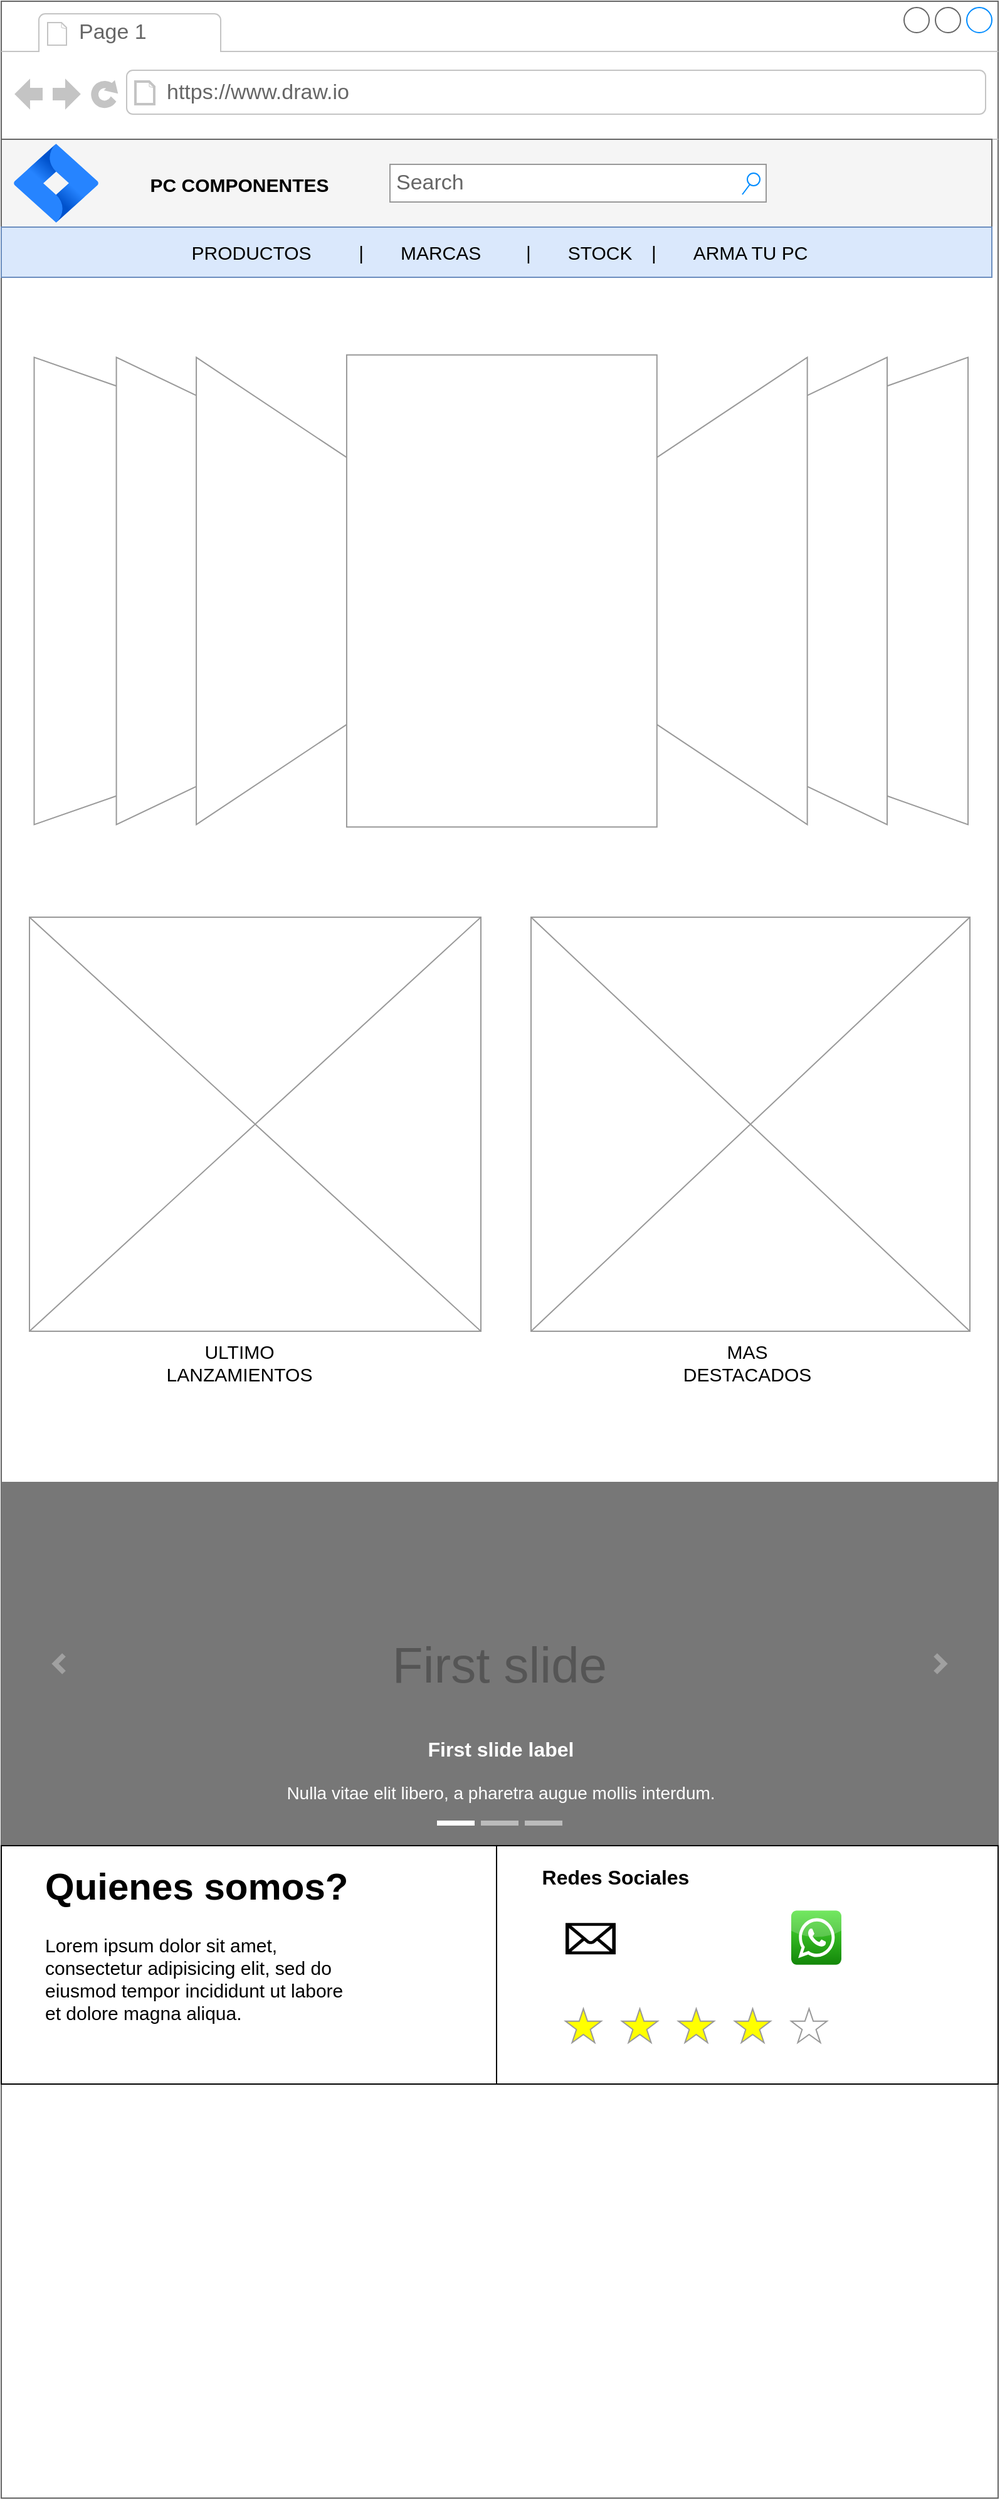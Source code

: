 <mxfile version="20.3.3" type="device" pages="2"><diagram id="NcplxV88LOsG07u2zSmv" name="PAGINA PRINCIPAL"><mxGraphModel dx="1662" dy="6599" grid="1" gridSize="10" guides="1" tooltips="1" connect="1" arrows="1" fold="1" page="1" pageScale="1" pageWidth="827" pageHeight="1169" math="0" shadow="0"><root><mxCell id="0"/><mxCell id="1" parent="0"/><mxCell id="8tEJQKvo-0MVvpQWqBIP-1" value="" style="strokeWidth=1;shadow=0;dashed=0;align=center;html=1;shape=mxgraph.mockup.containers.browserWindow;rSize=0;strokeColor=#666666;strokeColor2=#008cff;strokeColor3=#c4c4c4;mainText=,;recursiveResize=0;" parent="1" vertex="1"><mxGeometry x="40" y="-5840" width="795" height="1990" as="geometry"/></mxCell><mxCell id="8tEJQKvo-0MVvpQWqBIP-2" value="Page 1" style="strokeWidth=1;shadow=0;dashed=0;align=center;html=1;shape=mxgraph.mockup.containers.anchor;fontSize=17;fontColor=#666666;align=left;" parent="8tEJQKvo-0MVvpQWqBIP-1" vertex="1"><mxGeometry x="60" y="12" width="110" height="26" as="geometry"/></mxCell><mxCell id="8tEJQKvo-0MVvpQWqBIP-3" value="https://www.draw.io" style="strokeWidth=1;shadow=0;dashed=0;align=center;html=1;shape=mxgraph.mockup.containers.anchor;rSize=0;fontSize=17;fontColor=#666666;align=left;" parent="8tEJQKvo-0MVvpQWqBIP-1" vertex="1"><mxGeometry x="130" y="60" width="250" height="26" as="geometry"/></mxCell><mxCell id="8tEJQKvo-0MVvpQWqBIP-4" value="" style="rounded=0;whiteSpace=wrap;html=1;fillColor=#f5f5f5;strokeColor=#666666;fontColor=#333333;" parent="8tEJQKvo-0MVvpQWqBIP-1" vertex="1"><mxGeometry y="110" width="790" height="70" as="geometry"/></mxCell><mxCell id="8tEJQKvo-0MVvpQWqBIP-10" value="&lt;b&gt;&lt;font style=&quot;font-size: 15px;&quot;&gt;PC COMPONENTES&lt;/font&gt;&lt;/b&gt;" style="text;html=1;strokeColor=none;fillColor=none;align=center;verticalAlign=middle;whiteSpace=wrap;rounded=0;sketch=0;" parent="8tEJQKvo-0MVvpQWqBIP-1" vertex="1"><mxGeometry x="100" y="131" width="180" height="30" as="geometry"/></mxCell><mxCell id="pnt2ohRGJonTJq6n5zse-1" value="" style="shape=image;html=1;verticalAlign=top;verticalLabelPosition=bottom;labelBackgroundColor=#ffffff;imageAspect=0;aspect=fixed;image=https://cdn3.iconfinder.com/data/icons/essential-rounded/64/Rounded-31-128.png" parent="8tEJQKvo-0MVvpQWqBIP-1" vertex="1"><mxGeometry x="720" y="123.5" width="45" height="45" as="geometry"/></mxCell><mxCell id="pnt2ohRGJonTJq6n5zse-3" value="" style="shape=image;html=1;verticalAlign=top;verticalLabelPosition=bottom;labelBackgroundColor=#ffffff;imageAspect=0;aspect=fixed;image=https://cdn4.iconfinder.com/data/icons/core-ui-outlined/32/outlined_shopping_cart-128.png" parent="8tEJQKvo-0MVvpQWqBIP-1" vertex="1"><mxGeometry x="660" y="123.5" width="43" height="43" as="geometry"/></mxCell><mxCell id="pnt2ohRGJonTJq6n5zse-4" value="" style="image;image=img/lib/atlassian/Jira_Software_Logo.svg;fontSize=15;aspect=fixed;" parent="8tEJQKvo-0MVvpQWqBIP-1" vertex="1"><mxGeometry x="10" y="113.5" width="67.5" height="63" as="geometry"/></mxCell><mxCell id="pnt2ohRGJonTJq6n5zse-5" value="Search" style="strokeWidth=1;shadow=0;dashed=0;align=center;html=1;shape=mxgraph.mockup.forms.searchBox;strokeColor=#999999;mainText=;strokeColor2=#008cff;fontColor=#666666;fontSize=17;align=left;spacingLeft=3;" parent="8tEJQKvo-0MVvpQWqBIP-1" vertex="1"><mxGeometry x="310" y="130" width="300" height="30" as="geometry"/></mxCell><mxCell id="pnt2ohRGJonTJq6n5zse-6" value="" style="verticalLabelPosition=bottom;shadow=0;dashed=0;align=center;html=1;verticalAlign=top;strokeWidth=1;shape=mxgraph.mockup.navigation.coverFlow;strokeColor=#999999;fontSize=15;" parent="8tEJQKvo-0MVvpQWqBIP-1" vertex="1"><mxGeometry x="22.5" y="280" width="750" height="380" as="geometry"/></mxCell><mxCell id="pnt2ohRGJonTJq6n5zse-7" value="" style="rounded=0;whiteSpace=wrap;html=1;fontSize=15;fillColor=#dae8fc;strokeColor=#6c8ebf;" parent="8tEJQKvo-0MVvpQWqBIP-1" vertex="1"><mxGeometry y="180" width="790" height="40" as="geometry"/></mxCell><mxCell id="pnt2ohRGJonTJq6n5zse-11" value="PRODUCTOS&amp;nbsp;&lt;span style=&quot;white-space: pre;&quot;&gt;&#9;&lt;/span&gt;|&amp;nbsp;&lt;span style=&quot;white-space: pre;&quot;&gt;&#9;&lt;/span&gt;MARCAS&amp;nbsp;&lt;span style=&quot;white-space: pre;&quot;&gt;&#9;&lt;/span&gt;|&amp;nbsp;&lt;span style=&quot;white-space: pre;&quot;&gt;&#9;&lt;/span&gt;STOCK&amp;nbsp;&lt;span style=&quot;white-space: pre;&quot;&gt;&#9;&lt;/span&gt;|&amp;nbsp;&lt;span style=&quot;white-space: pre;&quot;&gt;&#9;&lt;/span&gt;ARMA TU PC" style="text;html=1;strokeColor=none;fillColor=none;align=center;verticalAlign=middle;whiteSpace=wrap;rounded=0;fontSize=15;" parent="8tEJQKvo-0MVvpQWqBIP-1" vertex="1"><mxGeometry x="70" y="185" width="655" height="30" as="geometry"/></mxCell><mxCell id="2O3Gc2J5jGapGuSh7n1H-1" value="" style="rounded=0;whiteSpace=wrap;html=1;fontSize=15;" parent="8tEJQKvo-0MVvpQWqBIP-1" vertex="1"><mxGeometry x="30" y="730" width="350" height="330" as="geometry"/></mxCell><mxCell id="2O3Gc2J5jGapGuSh7n1H-2" value="" style="rounded=0;whiteSpace=wrap;html=1;fontSize=15;" parent="8tEJQKvo-0MVvpQWqBIP-1" vertex="1"><mxGeometry x="422.5" y="730" width="350" height="330" as="geometry"/></mxCell><mxCell id="2O3Gc2J5jGapGuSh7n1H-3" value="ULTIMO LANZAMIENTOS" style="text;html=1;strokeColor=none;fillColor=none;align=center;verticalAlign=middle;whiteSpace=wrap;rounded=0;fontSize=15;" parent="8tEJQKvo-0MVvpQWqBIP-1" vertex="1"><mxGeometry x="115" y="1060" width="150" height="50" as="geometry"/></mxCell><mxCell id="2O3Gc2J5jGapGuSh7n1H-4" value="" style="verticalLabelPosition=bottom;shadow=0;dashed=0;align=center;html=1;verticalAlign=top;strokeWidth=1;shape=mxgraph.mockup.graphics.simpleIcon;strokeColor=#999999;fontSize=15;" parent="8tEJQKvo-0MVvpQWqBIP-1" vertex="1"><mxGeometry x="22.5" y="730" width="360" height="330" as="geometry"/></mxCell><mxCell id="2O3Gc2J5jGapGuSh7n1H-5" value="" style="verticalLabelPosition=bottom;shadow=0;dashed=0;align=center;html=1;verticalAlign=top;strokeWidth=1;shape=mxgraph.mockup.graphics.simpleIcon;strokeColor=#999999;fontSize=15;" parent="8tEJQKvo-0MVvpQWqBIP-1" vertex="1"><mxGeometry x="422.5" y="730" width="350" height="330" as="geometry"/></mxCell><mxCell id="2O3Gc2J5jGapGuSh7n1H-7" value="MAS DESTACADOS" style="text;html=1;strokeColor=none;fillColor=none;align=center;verticalAlign=middle;whiteSpace=wrap;rounded=0;fontSize=15;" parent="8tEJQKvo-0MVvpQWqBIP-1" vertex="1"><mxGeometry x="540" y="1070" width="110" height="30" as="geometry"/></mxCell><mxCell id="2O3Gc2J5jGapGuSh7n1H-8" value="First slide" style="html=1;shadow=0;dashed=0;strokeColor=none;strokeWidth=1;fillColor=#777777;fontColor=#555555;whiteSpace=wrap;align=center;verticalAlign=middle;fontStyle=0;fontSize=40;" parent="8tEJQKvo-0MVvpQWqBIP-1" vertex="1"><mxGeometry y="1180" width="795" height="290" as="geometry"/></mxCell><mxCell id="2O3Gc2J5jGapGuSh7n1H-9" value="" style="html=1;verticalLabelPosition=bottom;labelBackgroundColor=#ffffff;verticalAlign=top;shadow=0;dashed=0;strokeWidth=4;shape=mxgraph.ios7.misc.more;strokeColor=#a0a0a0;fontSize=15;" parent="2O3Gc2J5jGapGuSh7n1H-8" vertex="1"><mxGeometry x="1" y="0.5" width="7" height="14" relative="1" as="geometry"><mxPoint x="-50" y="-7" as="offset"/></mxGeometry></mxCell><mxCell id="2O3Gc2J5jGapGuSh7n1H-10" value="" style="flipH=1;html=1;verticalLabelPosition=bottom;labelBackgroundColor=#ffffff;verticalAlign=top;shadow=0;dashed=0;strokeWidth=4;shape=mxgraph.ios7.misc.more;strokeColor=#a0a0a0;fontSize=15;" parent="2O3Gc2J5jGapGuSh7n1H-8" vertex="1"><mxGeometry y="0.5" width="7" height="14" relative="1" as="geometry"><mxPoint x="43" y="-7" as="offset"/></mxGeometry></mxCell><mxCell id="2O3Gc2J5jGapGuSh7n1H-11" value="" style="html=1;shadow=0;strokeColor=none;fillColor=#ffffff;fontSize=15;" parent="2O3Gc2J5jGapGuSh7n1H-8" vertex="1"><mxGeometry x="0.5" y="1" width="30" height="4" relative="1" as="geometry"><mxPoint x="-50" y="-20" as="offset"/></mxGeometry></mxCell><mxCell id="2O3Gc2J5jGapGuSh7n1H-12" value="" style="html=1;shadow=0;strokeColor=none;fillColor=#BBBBBB;fontSize=15;" parent="2O3Gc2J5jGapGuSh7n1H-8" vertex="1"><mxGeometry x="0.5" y="1" width="30" height="4" relative="1" as="geometry"><mxPoint x="-15" y="-20" as="offset"/></mxGeometry></mxCell><mxCell id="2O3Gc2J5jGapGuSh7n1H-13" value="" style="html=1;shadow=0;strokeColor=none;fillColor=#BBBBBB;fontSize=15;" parent="2O3Gc2J5jGapGuSh7n1H-8" vertex="1"><mxGeometry x="0.5" y="1" width="30" height="4" relative="1" as="geometry"><mxPoint x="20" y="-20" as="offset"/></mxGeometry></mxCell><mxCell id="2O3Gc2J5jGapGuSh7n1H-14" value="&lt;font style=&quot;font-size: 16px&quot;&gt;&lt;b&gt;First slide label&lt;/b&gt;&lt;/font&gt;&lt;br style=&quot;font-size: 14px&quot;&gt;&lt;br style=&quot;font-size: 14px&quot;&gt;Nulla vitae elit libero, a pharetra augue mollis interdum." style="html=1;shadow=0;strokeColor=none;fillColor=none;resizeWidth=1;fontColor=#FFFFFF;fontSize=14;" parent="2O3Gc2J5jGapGuSh7n1H-8" vertex="1"><mxGeometry y="1" width="795" height="60" relative="1" as="geometry"><mxPoint y="-90" as="offset"/></mxGeometry></mxCell><mxCell id="wlj40drCkDLQa2xFTQuv-1" value="" style="rounded=0;whiteSpace=wrap;html=1;fontSize=15;" parent="8tEJQKvo-0MVvpQWqBIP-1" vertex="1"><mxGeometry y="1470" width="400" height="190" as="geometry"/></mxCell><mxCell id="wlj40drCkDLQa2xFTQuv-2" value="&lt;h1&gt;Quienes somos?&lt;/h1&gt;&lt;p&gt;Lorem ipsum dolor sit amet, consectetur adipisicing elit, sed do eiusmod tempor incididunt ut labore et dolore magna aliqua.&lt;/p&gt;" style="text;html=1;strokeColor=none;fillColor=none;spacing=5;spacingTop=-20;whiteSpace=wrap;overflow=hidden;rounded=0;fontSize=15;" parent="8tEJQKvo-0MVvpQWqBIP-1" vertex="1"><mxGeometry x="30" y="1475" width="250" height="180" as="geometry"/></mxCell><mxCell id="O2VJ3gge5wIpMnpKfOuO-1" value="" style="rounded=0;whiteSpace=wrap;html=1;fontSize=15;" parent="8tEJQKvo-0MVvpQWqBIP-1" vertex="1"><mxGeometry x="395" y="1470" width="400" height="190" as="geometry"/></mxCell><mxCell id="O2VJ3gge5wIpMnpKfOuO-4" value="&lt;b&gt;&lt;font style=&quot;font-size: 16px;&quot;&gt;Redes Sociales&lt;/font&gt;&lt;/b&gt;" style="text;html=1;strokeColor=none;fillColor=none;align=center;verticalAlign=middle;whiteSpace=wrap;rounded=0;fontSize=15;" parent="8tEJQKvo-0MVvpQWqBIP-1" vertex="1"><mxGeometry x="430" y="1480" width="120" height="30" as="geometry"/></mxCell><mxCell id="O2VJ3gge5wIpMnpKfOuO-5" value="" style="shape=mxgraph.signs.tech.mail;html=1;pointerEvents=1;fillColor=#000000;strokeColor=none;verticalLabelPosition=bottom;verticalAlign=top;align=center;fontSize=15;" parent="8tEJQKvo-0MVvpQWqBIP-1" vertex="1"><mxGeometry x="450" y="1531.6" width="40" height="25" as="geometry"/></mxCell><mxCell id="O2VJ3gge5wIpMnpKfOuO-6" value="" style="shape=image;html=1;verticalAlign=top;verticalLabelPosition=bottom;labelBackgroundColor=#ffffff;imageAspect=0;aspect=fixed;image=https://cdn3.iconfinder.com/data/icons/free-social-icons/67/facebook_square-128.png;fontSize=15;" parent="8tEJQKvo-0MVvpQWqBIP-1" vertex="1"><mxGeometry x="508.5" y="1523.35" width="41.5" height="41.5" as="geometry"/></mxCell><mxCell id="O2VJ3gge5wIpMnpKfOuO-7" value="" style="shape=image;html=1;verticalAlign=top;verticalLabelPosition=bottom;labelBackgroundColor=#ffffff;imageAspect=0;aspect=fixed;image=https://cdn3.iconfinder.com/data/icons/2018-social-media-logotypes/1000/2018_social_media_popular_app_logo_instagram-128.png;fontSize=15;" parent="8tEJQKvo-0MVvpQWqBIP-1" vertex="1"><mxGeometry x="570.25" y="1525.1" width="39.75" height="39.75" as="geometry"/></mxCell><mxCell id="O2VJ3gge5wIpMnpKfOuO-8" value="" style="dashed=0;outlineConnect=0;html=1;align=center;labelPosition=center;verticalLabelPosition=bottom;verticalAlign=top;shape=mxgraph.webicons.whatsapp;fillColor=#4FE238;gradientColor=#138709;fontSize=15;" parent="8tEJQKvo-0MVvpQWqBIP-1" vertex="1"><mxGeometry x="630" y="1521.7" width="40" height="43.15" as="geometry"/></mxCell><mxCell id="O2VJ3gge5wIpMnpKfOuO-9" value="" style="shape=image;html=1;verticalAlign=top;verticalLabelPosition=bottom;labelBackgroundColor=#ffffff;imageAspect=0;aspect=fixed;image=https://cdn1.iconfinder.com/data/icons/ionicons-outline-vol-2/512/qr-code-outline-128.png;fontSize=16;" parent="8tEJQKvo-0MVvpQWqBIP-1" vertex="1"><mxGeometry x="692.5" y="1575" width="80" height="80" as="geometry"/></mxCell><mxCell id="v7qhTnzYVa8Rtj1xD68R-1" value="" style="verticalLabelPosition=bottom;shadow=0;dashed=0;align=center;html=1;verticalAlign=top;strokeWidth=1;shape=mxgraph.mockup.misc.rating;strokeColor=#999999;fillColor=#ffff00;emptyFillColor=#ffffff;grade=4;ratingScale=5;ratingStyle=star;" vertex="1" parent="8tEJQKvo-0MVvpQWqBIP-1"><mxGeometry x="450" y="1600" width="225" height="30" as="geometry"/></mxCell></root></mxGraphModel></diagram><diagram id="FV5LK8tnLbWx4lEjvDai" name="PAGINA CONTACTO"><mxGraphModel dx="1662" dy="754" grid="1" gridSize="10" guides="1" tooltips="1" connect="1" arrows="1" fold="1" page="1" pageScale="1" pageWidth="827" pageHeight="1169" math="0" shadow="0"><root><mxCell id="0"/><mxCell id="1" parent="0"/><mxCell id="649n6gma_CQDNwp6F01B-1" value="" style="strokeWidth=1;shadow=0;dashed=0;align=center;html=1;shape=mxgraph.mockup.containers.browserWindow;rSize=0;strokeColor=#666666;strokeColor2=#008cff;strokeColor3=#c4c4c4;mainText=,;recursiveResize=0;" vertex="1" parent="1"><mxGeometry x="40" y="10" width="870" height="1130" as="geometry"/></mxCell><mxCell id="649n6gma_CQDNwp6F01B-2" value="Page 1" style="strokeWidth=1;shadow=0;dashed=0;align=center;html=1;shape=mxgraph.mockup.containers.anchor;fontSize=17;fontColor=#666666;align=left;" vertex="1" parent="649n6gma_CQDNwp6F01B-1"><mxGeometry x="60" y="12" width="110" height="26" as="geometry"/></mxCell><mxCell id="649n6gma_CQDNwp6F01B-3" value="https://www.draw.io" style="strokeWidth=1;shadow=0;dashed=0;align=center;html=1;shape=mxgraph.mockup.containers.anchor;rSize=0;fontSize=17;fontColor=#666666;align=left;" vertex="1" parent="649n6gma_CQDNwp6F01B-1"><mxGeometry x="130" y="60" width="250" height="26" as="geometry"/></mxCell><mxCell id="649n6gma_CQDNwp6F01B-4" value="Email address" style="fillColor=none;strokeColor=none;align=left;fontSize=14;" vertex="1" parent="649n6gma_CQDNwp6F01B-1"><mxGeometry x="45" y="280" width="260" height="40" as="geometry"/></mxCell><mxCell id="649n6gma_CQDNwp6F01B-5" value="name@example.com" style="html=1;shadow=0;dashed=0;shape=mxgraph.bootstrap.rrect;rSize=5;fillColor=none;strokeColor=#999999;align=left;spacing=15;fontSize=14;fontColor=#6C767D;" vertex="1" parent="649n6gma_CQDNwp6F01B-1"><mxGeometry width="800" height="30" relative="1" as="geometry"><mxPoint x="45" y="340" as="offset"/></mxGeometry></mxCell><mxCell id="649n6gma_CQDNwp6F01B-6" value="Example select" style="fillColor=none;strokeColor=none;align=left;fontSize=14;" vertex="1" parent="649n6gma_CQDNwp6F01B-1"><mxGeometry width="260" height="40" relative="1" as="geometry"><mxPoint x="45" y="380" as="offset"/></mxGeometry></mxCell><mxCell id="649n6gma_CQDNwp6F01B-7" value="1" style="html=1;shadow=0;dashed=0;shape=mxgraph.bootstrap.rrect;rSize=5;fillColor=none;strokeColor=#999999;align=left;spacing=15;fontSize=14;fontColor=#6C767D;" vertex="1" parent="649n6gma_CQDNwp6F01B-1"><mxGeometry width="800" height="30" relative="1" as="geometry"><mxPoint x="45" y="420" as="offset"/></mxGeometry></mxCell><mxCell id="649n6gma_CQDNwp6F01B-8" value="Example multiple select" style="fillColor=none;strokeColor=none;align=left;fontSize=14;" vertex="1" parent="649n6gma_CQDNwp6F01B-1"><mxGeometry width="260" height="40" relative="1" as="geometry"><mxPoint x="45" y="460" as="offset"/></mxGeometry></mxCell><mxCell id="649n6gma_CQDNwp6F01B-9" value="" style="html=1;shadow=0;dashed=0;shape=mxgraph.bootstrap.rrect;rSize=5;fillColor=none;strokeColor=#999999;align=left;spacing=15;fontSize=14;fontColor=#6C767D;" vertex="1" parent="649n6gma_CQDNwp6F01B-1"><mxGeometry width="800" height="100" relative="1" as="geometry"><mxPoint x="45" y="500" as="offset"/></mxGeometry></mxCell><mxCell id="649n6gma_CQDNwp6F01B-10" value="" style="html=1;shadow=0;dashed=0;shape=mxgraph.bootstrap.rightButton;rSize=5;fillColor=#F1F1F1;strokeColor=#999999;" vertex="1" parent="649n6gma_CQDNwp6F01B-9"><mxGeometry x="1" width="20" height="100" relative="1" as="geometry"><mxPoint x="-20" as="offset"/></mxGeometry></mxCell><mxCell id="649n6gma_CQDNwp6F01B-11" value="" style="fillColor=#C1C1C1;strokeColor=none;" vertex="1" parent="649n6gma_CQDNwp6F01B-10"><mxGeometry width="16" height="45" relative="1" as="geometry"><mxPoint x="2" y="20" as="offset"/></mxGeometry></mxCell><mxCell id="649n6gma_CQDNwp6F01B-12" value="" style="shape=triangle;direction=north;fillColor=#C1C1C1;strokeColor=none;perimeter=none;" vertex="1" parent="649n6gma_CQDNwp6F01B-10"><mxGeometry width="10" height="5" relative="1" as="geometry"><mxPoint x="5" y="7.5" as="offset"/></mxGeometry></mxCell><mxCell id="649n6gma_CQDNwp6F01B-13" value="" style="shape=triangle;direction=south;fillColor=#505050;strokeColor=none;perimeter=none;" vertex="1" parent="649n6gma_CQDNwp6F01B-10"><mxGeometry y="1" width="10" height="5" relative="1" as="geometry"><mxPoint x="5" y="-12.5" as="offset"/></mxGeometry></mxCell><mxCell id="649n6gma_CQDNwp6F01B-14" value="1" style="fillColor=none;strokeColor=none;align=left;spacing=15;fontSize=14;fontColor=#6C767D;" vertex="1" parent="649n6gma_CQDNwp6F01B-9"><mxGeometry width="780" height="20" relative="1" as="geometry"><mxPoint y="10" as="offset"/></mxGeometry></mxCell><mxCell id="649n6gma_CQDNwp6F01B-15" value="2" style="fillColor=none;strokeColor=none;align=left;spacing=15;fontSize=14;fontColor=#6C767D;" vertex="1" parent="649n6gma_CQDNwp6F01B-9"><mxGeometry width="780" height="20" relative="1" as="geometry"><mxPoint y="30" as="offset"/></mxGeometry></mxCell><mxCell id="649n6gma_CQDNwp6F01B-16" value="3" style="fillColor=none;strokeColor=none;align=left;spacing=15;fontSize=14;fontColor=#6C767D;" vertex="1" parent="649n6gma_CQDNwp6F01B-9"><mxGeometry width="780" height="20" relative="1" as="geometry"><mxPoint y="50" as="offset"/></mxGeometry></mxCell><mxCell id="649n6gma_CQDNwp6F01B-17" value="4" style="fillColor=none;strokeColor=none;align=left;spacing=15;fontSize=14;fontColor=#6C767D;" vertex="1" parent="649n6gma_CQDNwp6F01B-9"><mxGeometry width="780" height="20" relative="1" as="geometry"><mxPoint y="70" as="offset"/></mxGeometry></mxCell><mxCell id="649n6gma_CQDNwp6F01B-18" value="Example textarea" style="fillColor=none;strokeColor=none;align=left;fontSize=14;" vertex="1" parent="649n6gma_CQDNwp6F01B-1"><mxGeometry width="260" height="40" relative="1" as="geometry"><mxPoint x="45" y="610" as="offset"/></mxGeometry></mxCell><mxCell id="649n6gma_CQDNwp6F01B-19" value="" style="html=1;shadow=0;dashed=0;shape=mxgraph.bootstrap.rrect;rSize=5;fillColor=none;strokeColor=#999999;align=left;spacing=15;fontSize=14;fontColor=#6C767D;" vertex="1" parent="649n6gma_CQDNwp6F01B-1"><mxGeometry width="800" height="90" relative="1" as="geometry"><mxPoint x="45" y="650" as="offset"/></mxGeometry></mxCell><mxCell id="PzcLNfzFYJBoZOjFFha--1" value="" style="rounded=0;whiteSpace=wrap;html=1;fillColor=#f5f5f5;strokeColor=#666666;fontColor=#333333;" vertex="1" parent="649n6gma_CQDNwp6F01B-1"><mxGeometry y="110" width="870" height="70" as="geometry"/></mxCell><mxCell id="PzcLNfzFYJBoZOjFFha--2" value="&lt;b&gt;&lt;font style=&quot;font-size: 15px;&quot;&gt;PC COMPONENTES&lt;/font&gt;&lt;/b&gt;" style="text;html=1;strokeColor=none;fillColor=none;align=center;verticalAlign=middle;whiteSpace=wrap;rounded=0;sketch=0;" vertex="1" parent="649n6gma_CQDNwp6F01B-1"><mxGeometry x="100" y="131" width="180" height="30" as="geometry"/></mxCell><mxCell id="PzcLNfzFYJBoZOjFFha--3" value="" style="shape=image;html=1;verticalAlign=top;verticalLabelPosition=bottom;labelBackgroundColor=#ffffff;imageAspect=0;aspect=fixed;image=https://cdn3.iconfinder.com/data/icons/essential-rounded/64/Rounded-31-128.png" vertex="1" parent="649n6gma_CQDNwp6F01B-1"><mxGeometry x="800" y="123.5" width="45" height="45" as="geometry"/></mxCell><mxCell id="PzcLNfzFYJBoZOjFFha--4" value="" style="shape=image;html=1;verticalAlign=top;verticalLabelPosition=bottom;labelBackgroundColor=#ffffff;imageAspect=0;aspect=fixed;image=https://cdn4.iconfinder.com/data/icons/core-ui-outlined/32/outlined_shopping_cart-128.png" vertex="1" parent="649n6gma_CQDNwp6F01B-1"><mxGeometry x="740" y="124.5" width="43" height="43" as="geometry"/></mxCell><mxCell id="PzcLNfzFYJBoZOjFFha--5" value="" style="image;image=img/lib/atlassian/Jira_Software_Logo.svg;fontSize=15;aspect=fixed;" vertex="1" parent="649n6gma_CQDNwp6F01B-1"><mxGeometry x="10" y="113.5" width="67.5" height="63" as="geometry"/></mxCell><mxCell id="PzcLNfzFYJBoZOjFFha--6" value="Search" style="strokeWidth=1;shadow=0;dashed=0;align=center;html=1;shape=mxgraph.mockup.forms.searchBox;strokeColor=#999999;mainText=;strokeColor2=#008cff;fontColor=#666666;fontSize=17;align=left;spacingLeft=3;" vertex="1" parent="649n6gma_CQDNwp6F01B-1"><mxGeometry x="310" y="130" width="300" height="30" as="geometry"/></mxCell><mxCell id="5DB2f5fn8B2hj5-H3tFW-1" value="" style="rounded=0;whiteSpace=wrap;html=1;fontSize=15;" vertex="1" parent="649n6gma_CQDNwp6F01B-1"><mxGeometry y="930" width="437.5" height="200" as="geometry"/></mxCell><mxCell id="5DB2f5fn8B2hj5-H3tFW-2" value="&lt;h1&gt;Quienes somos?&lt;/h1&gt;&lt;p&gt;&lt;span style=&quot;background-color: initial;&quot;&gt;Lorem ipsum dolor sit amet, consectetur adipisicing elit, sed do eiusmod tempor incididunt ut labore et dolore magna aliqua.&lt;/span&gt;&lt;br&gt;&lt;/p&gt;" style="text;html=1;strokeColor=none;fillColor=none;spacing=5;spacingTop=-20;whiteSpace=wrap;overflow=hidden;rounded=0;fontSize=15;" vertex="1" parent="649n6gma_CQDNwp6F01B-1"><mxGeometry x="57.5" y="935" width="250" height="180" as="geometry"/></mxCell><mxCell id="5DB2f5fn8B2hj5-H3tFW-3" value="" style="rounded=0;whiteSpace=wrap;html=1;fontSize=15;" vertex="1" parent="649n6gma_CQDNwp6F01B-1"><mxGeometry x="432.5" y="930" width="437.5" height="200" as="geometry"/></mxCell><mxCell id="5DB2f5fn8B2hj5-H3tFW-4" value="&lt;b&gt;&lt;font style=&quot;font-size: 16px;&quot;&gt;Redes Sociales&lt;/font&gt;&lt;/b&gt;" style="text;html=1;strokeColor=none;fillColor=none;align=center;verticalAlign=middle;whiteSpace=wrap;rounded=0;fontSize=15;" vertex="1" parent="649n6gma_CQDNwp6F01B-1"><mxGeometry x="467.5" y="945" width="120" height="30" as="geometry"/></mxCell><mxCell id="5DB2f5fn8B2hj5-H3tFW-5" value="" style="shape=mxgraph.signs.tech.mail;html=1;pointerEvents=1;fillColor=#000000;strokeColor=none;verticalLabelPosition=bottom;verticalAlign=top;align=center;fontSize=15;" vertex="1" parent="649n6gma_CQDNwp6F01B-1"><mxGeometry x="487.5" y="996.6" width="40" height="25" as="geometry"/></mxCell><mxCell id="5DB2f5fn8B2hj5-H3tFW-6" value="" style="shape=image;html=1;verticalAlign=top;verticalLabelPosition=bottom;labelBackgroundColor=#ffffff;imageAspect=0;aspect=fixed;image=https://cdn3.iconfinder.com/data/icons/free-social-icons/67/facebook_square-128.png;fontSize=15;" vertex="1" parent="649n6gma_CQDNwp6F01B-1"><mxGeometry x="546" y="988.35" width="41.5" height="41.5" as="geometry"/></mxCell><mxCell id="5DB2f5fn8B2hj5-H3tFW-7" value="" style="shape=image;html=1;verticalAlign=top;verticalLabelPosition=bottom;labelBackgroundColor=#ffffff;imageAspect=0;aspect=fixed;image=https://cdn3.iconfinder.com/data/icons/2018-social-media-logotypes/1000/2018_social_media_popular_app_logo_instagram-128.png;fontSize=15;" vertex="1" parent="649n6gma_CQDNwp6F01B-1"><mxGeometry x="607.75" y="990.1" width="39.75" height="39.75" as="geometry"/></mxCell><mxCell id="5DB2f5fn8B2hj5-H3tFW-8" value="" style="dashed=0;outlineConnect=0;html=1;align=center;labelPosition=center;verticalLabelPosition=bottom;verticalAlign=top;shape=mxgraph.webicons.whatsapp;fillColor=#4FE238;gradientColor=#138709;fontSize=15;" vertex="1" parent="649n6gma_CQDNwp6F01B-1"><mxGeometry x="667.5" y="986.7" width="40" height="43.15" as="geometry"/></mxCell><mxCell id="5DB2f5fn8B2hj5-H3tFW-9" value="" style="shape=image;html=1;verticalAlign=top;verticalLabelPosition=bottom;labelBackgroundColor=#ffffff;imageAspect=0;aspect=fixed;image=https://cdn1.iconfinder.com/data/icons/ionicons-outline-vol-2/512/qr-code-outline-128.png;fontSize=16;" vertex="1" parent="649n6gma_CQDNwp6F01B-1"><mxGeometry x="782.5" y="1040" width="80" height="80" as="geometry"/></mxCell><mxCell id="5vorJGy1901RobJRAw-k-1" value="" style="verticalLabelPosition=bottom;shadow=0;dashed=0;align=center;html=1;verticalAlign=top;strokeWidth=1;shape=mxgraph.mockup.misc.rating;strokeColor=#999999;fillColor=#ffff00;emptyFillColor=#ffffff;grade=4;ratingScale=5;ratingStyle=star;" vertex="1" parent="649n6gma_CQDNwp6F01B-1"><mxGeometry x="515.13" y="1070" width="225" height="30" as="geometry"/></mxCell><mxCell id="5vorJGy1901RobJRAw-k-2" value="Enviar" style="strokeWidth=1;shadow=0;dashed=0;align=center;html=1;shape=mxgraph.mockup.buttons.button;strokeColor=#666666;fontColor=#ffffff;mainText=;buttonStyle=round;fontSize=17;fontStyle=1;fillColor=#008cff;whiteSpace=wrap;" vertex="1" parent="649n6gma_CQDNwp6F01B-1"><mxGeometry x="350" y="800" width="150" height="50" as="geometry"/></mxCell><mxCell id="5vorJGy1901RobJRAw-k-3" value="&lt;font style=&quot;font-size: 36px;&quot;&gt;&lt;b&gt;CONTACTANOS&lt;/b&gt;&lt;/font&gt;" style="text;html=1;strokeColor=none;fillColor=none;align=center;verticalAlign=middle;whiteSpace=wrap;rounded=0;" vertex="1" parent="649n6gma_CQDNwp6F01B-1"><mxGeometry x="290" y="210" width="290" height="30" as="geometry"/></mxCell></root></mxGraphModel></diagram></mxfile>